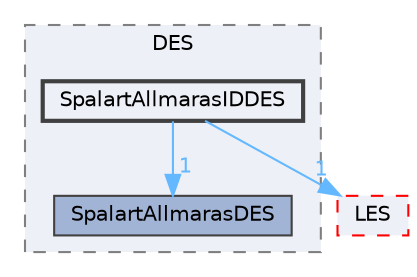 digraph "src/TurbulenceModels/turbulenceModels/DES/SpalartAllmarasIDDES"
{
 // LATEX_PDF_SIZE
  bgcolor="transparent";
  edge [fontname=Helvetica,fontsize=10,labelfontname=Helvetica,labelfontsize=10];
  node [fontname=Helvetica,fontsize=10,shape=box,height=0.2,width=0.4];
  compound=true
  subgraph clusterdir_4c597e202e8b6e09c8ced0164b37938b {
    graph [ bgcolor="#edf0f7", pencolor="grey50", label="DES", fontname=Helvetica,fontsize=10 style="filled,dashed", URL="dir_4c597e202e8b6e09c8ced0164b37938b.html",tooltip=""]
  dir_02ee5e2b8c0e0c042c55db2cba8bf0bd [label="SpalartAllmarasDES", fillcolor="#a2b4d6", color="grey25", style="filled", URL="dir_02ee5e2b8c0e0c042c55db2cba8bf0bd.html",tooltip=""];
  dir_7b498c21d0aeffbbc83a5e7ac84f2a60 [label="SpalartAllmarasIDDES", fillcolor="#edf0f7", color="grey25", style="filled,bold", URL="dir_7b498c21d0aeffbbc83a5e7ac84f2a60.html",tooltip=""];
  }
  dir_9fc1e48ca755258281286cef4f8e0bec [label="LES", fillcolor="#edf0f7", color="red", style="filled,dashed", URL="dir_9fc1e48ca755258281286cef4f8e0bec.html",tooltip=""];
  dir_7b498c21d0aeffbbc83a5e7ac84f2a60->dir_02ee5e2b8c0e0c042c55db2cba8bf0bd [headlabel="1", labeldistance=1.5 headhref="dir_003675_003674.html" href="dir_003675_003674.html" color="steelblue1" fontcolor="steelblue1"];
  dir_7b498c21d0aeffbbc83a5e7ac84f2a60->dir_9fc1e48ca755258281286cef4f8e0bec [headlabel="1", labeldistance=1.5 headhref="dir_003675_002139.html" href="dir_003675_002139.html" color="steelblue1" fontcolor="steelblue1"];
}
